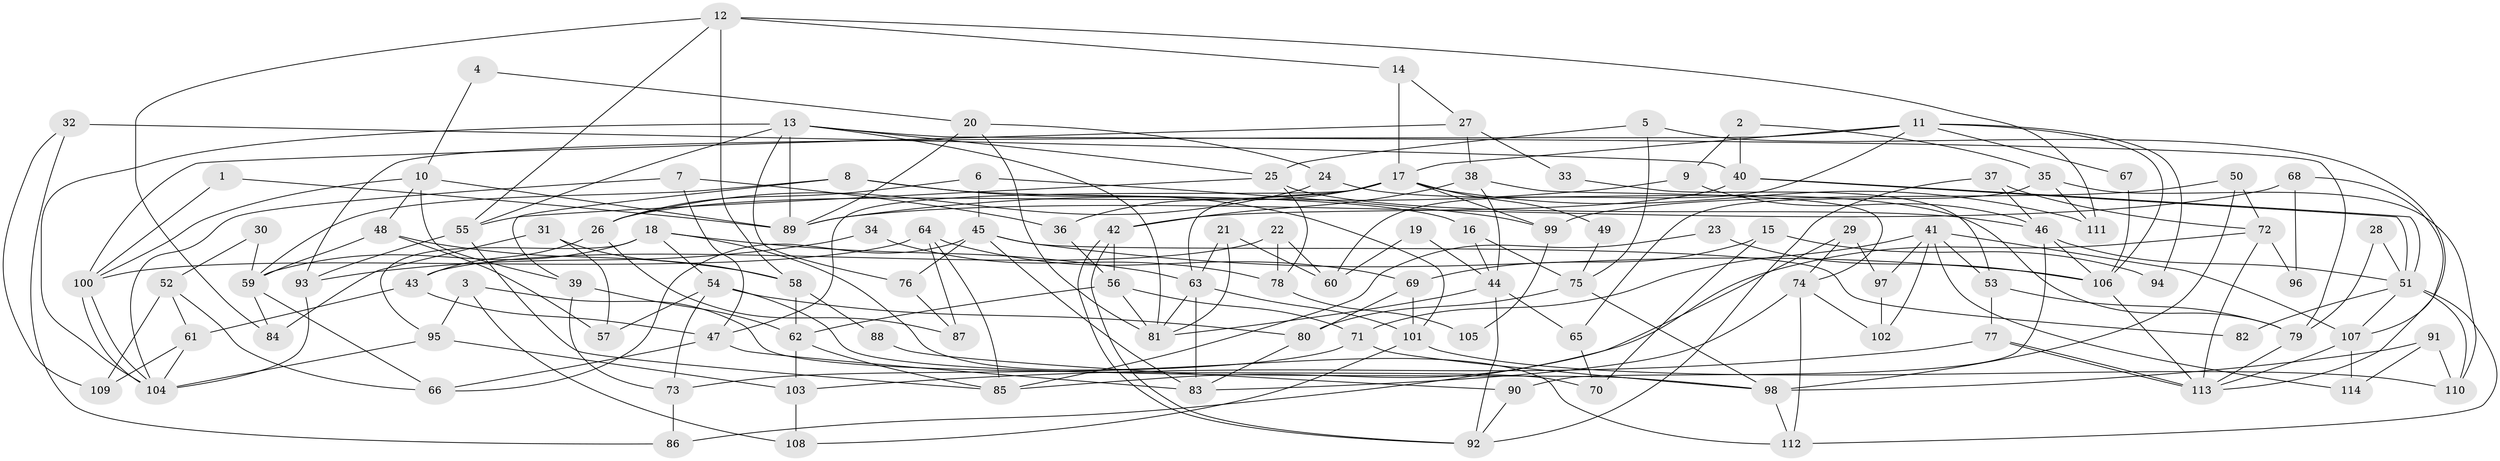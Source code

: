 // coarse degree distribution, {3: 0.1111111111111111, 6: 0.19444444444444445, 4: 0.1388888888888889, 8: 0.2222222222222222, 9: 0.05555555555555555, 7: 0.08333333333333333, 12: 0.027777777777777776, 2: 0.05555555555555555, 11: 0.05555555555555555, 5: 0.027777777777777776, 10: 0.027777777777777776}
// Generated by graph-tools (version 1.1) at 2025/37/03/04/25 23:37:11]
// undirected, 114 vertices, 228 edges
graph export_dot {
  node [color=gray90,style=filled];
  1;
  2;
  3;
  4;
  5;
  6;
  7;
  8;
  9;
  10;
  11;
  12;
  13;
  14;
  15;
  16;
  17;
  18;
  19;
  20;
  21;
  22;
  23;
  24;
  25;
  26;
  27;
  28;
  29;
  30;
  31;
  32;
  33;
  34;
  35;
  36;
  37;
  38;
  39;
  40;
  41;
  42;
  43;
  44;
  45;
  46;
  47;
  48;
  49;
  50;
  51;
  52;
  53;
  54;
  55;
  56;
  57;
  58;
  59;
  60;
  61;
  62;
  63;
  64;
  65;
  66;
  67;
  68;
  69;
  70;
  71;
  72;
  73;
  74;
  75;
  76;
  77;
  78;
  79;
  80;
  81;
  82;
  83;
  84;
  85;
  86;
  87;
  88;
  89;
  90;
  91;
  92;
  93;
  94;
  95;
  96;
  97;
  98;
  99;
  100;
  101;
  102;
  103;
  104;
  105;
  106;
  107;
  108;
  109;
  110;
  111;
  112;
  113;
  114;
  1 -- 89;
  1 -- 100;
  2 -- 9;
  2 -- 40;
  2 -- 35;
  3 -- 95;
  3 -- 108;
  3 -- 70;
  4 -- 10;
  4 -- 20;
  5 -- 107;
  5 -- 25;
  5 -- 75;
  6 -- 26;
  6 -- 45;
  6 -- 99;
  7 -- 47;
  7 -- 104;
  7 -- 36;
  8 -- 101;
  8 -- 39;
  8 -- 16;
  8 -- 59;
  9 -- 89;
  9 -- 46;
  10 -- 89;
  10 -- 39;
  10 -- 48;
  10 -- 100;
  11 -- 93;
  11 -- 17;
  11 -- 60;
  11 -- 67;
  11 -- 94;
  11 -- 106;
  12 -- 55;
  12 -- 14;
  12 -- 58;
  12 -- 84;
  12 -- 111;
  13 -- 104;
  13 -- 81;
  13 -- 25;
  13 -- 55;
  13 -- 76;
  13 -- 79;
  13 -- 89;
  14 -- 27;
  14 -- 17;
  15 -- 69;
  15 -- 70;
  15 -- 94;
  16 -- 75;
  16 -- 44;
  17 -- 36;
  17 -- 63;
  17 -- 26;
  17 -- 47;
  17 -- 49;
  17 -- 99;
  17 -- 111;
  18 -- 54;
  18 -- 63;
  18 -- 59;
  18 -- 95;
  18 -- 112;
  19 -- 60;
  19 -- 44;
  20 -- 81;
  20 -- 24;
  20 -- 89;
  21 -- 81;
  21 -- 63;
  21 -- 60;
  22 -- 60;
  22 -- 43;
  22 -- 78;
  23 -- 106;
  23 -- 85;
  24 -- 26;
  24 -- 79;
  25 -- 46;
  25 -- 55;
  25 -- 78;
  26 -- 87;
  26 -- 43;
  27 -- 38;
  27 -- 100;
  27 -- 33;
  28 -- 51;
  28 -- 79;
  29 -- 97;
  29 -- 74;
  29 -- 86;
  30 -- 59;
  30 -- 52;
  31 -- 58;
  31 -- 84;
  31 -- 57;
  32 -- 40;
  32 -- 86;
  32 -- 109;
  33 -- 53;
  34 -- 93;
  34 -- 78;
  35 -- 111;
  35 -- 65;
  35 -- 110;
  36 -- 56;
  37 -- 92;
  37 -- 72;
  37 -- 46;
  38 -- 42;
  38 -- 74;
  38 -- 44;
  39 -- 73;
  39 -- 62;
  40 -- 51;
  40 -- 51;
  40 -- 42;
  41 -- 114;
  41 -- 71;
  41 -- 53;
  41 -- 97;
  41 -- 102;
  41 -- 107;
  42 -- 56;
  42 -- 92;
  42 -- 92;
  43 -- 47;
  43 -- 61;
  44 -- 65;
  44 -- 81;
  44 -- 92;
  45 -- 106;
  45 -- 66;
  45 -- 76;
  45 -- 82;
  45 -- 83;
  46 -- 51;
  46 -- 90;
  46 -- 106;
  47 -- 66;
  47 -- 83;
  48 -- 59;
  48 -- 57;
  48 -- 58;
  49 -- 75;
  50 -- 99;
  50 -- 98;
  50 -- 72;
  51 -- 107;
  51 -- 82;
  51 -- 110;
  51 -- 112;
  52 -- 109;
  52 -- 61;
  52 -- 66;
  53 -- 79;
  53 -- 77;
  54 -- 80;
  54 -- 57;
  54 -- 73;
  54 -- 98;
  55 -- 85;
  55 -- 93;
  56 -- 62;
  56 -- 81;
  56 -- 71;
  58 -- 62;
  58 -- 88;
  59 -- 66;
  59 -- 84;
  61 -- 104;
  61 -- 109;
  62 -- 85;
  62 -- 103;
  63 -- 83;
  63 -- 101;
  63 -- 81;
  64 -- 100;
  64 -- 85;
  64 -- 69;
  64 -- 87;
  65 -- 70;
  67 -- 106;
  68 -- 89;
  68 -- 113;
  68 -- 96;
  69 -- 80;
  69 -- 101;
  71 -- 98;
  71 -- 73;
  72 -- 113;
  72 -- 85;
  72 -- 96;
  73 -- 86;
  74 -- 83;
  74 -- 112;
  74 -- 102;
  75 -- 98;
  75 -- 80;
  76 -- 87;
  77 -- 113;
  77 -- 113;
  77 -- 103;
  78 -- 105;
  79 -- 113;
  80 -- 83;
  88 -- 90;
  90 -- 92;
  91 -- 98;
  91 -- 110;
  91 -- 114;
  93 -- 104;
  95 -- 103;
  95 -- 104;
  97 -- 102;
  98 -- 112;
  99 -- 105;
  100 -- 104;
  100 -- 104;
  101 -- 110;
  101 -- 108;
  103 -- 108;
  106 -- 113;
  107 -- 113;
  107 -- 114;
}
